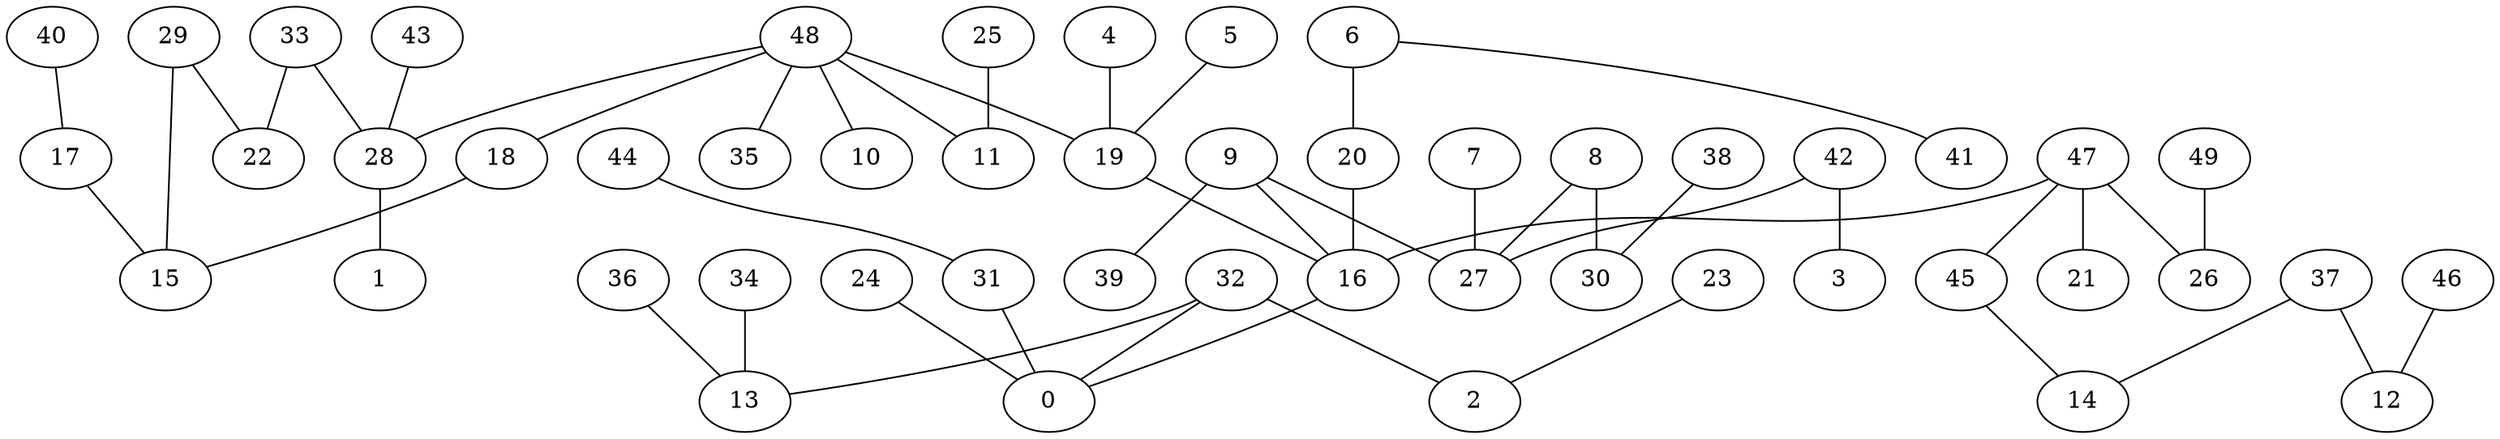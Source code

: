 digraph GG_graph {

subgraph G_graph {
edge [color = black]
"29" -> "15" [dir = none]
"46" -> "12" [dir = none]
"5" -> "19" [dir = none]
"33" -> "22" [dir = none]
"33" -> "28" [dir = none]
"4" -> "19" [dir = none]
"36" -> "13" [dir = none]
"38" -> "30" [dir = none]
"40" -> "17" [dir = none]
"17" -> "15" [dir = none]
"9" -> "39" [dir = none]
"9" -> "16" [dir = none]
"9" -> "27" [dir = none]
"7" -> "27" [dir = none]
"28" -> "1" [dir = none]
"25" -> "11" [dir = none]
"6" -> "41" [dir = none]
"6" -> "20" [dir = none]
"45" -> "14" [dir = none]
"32" -> "13" [dir = none]
"32" -> "2" [dir = none]
"32" -> "0" [dir = none]
"34" -> "13" [dir = none]
"37" -> "12" [dir = none]
"37" -> "14" [dir = none]
"19" -> "16" [dir = none]
"8" -> "30" [dir = none]
"8" -> "27" [dir = none]
"47" -> "21" [dir = none]
"47" -> "45" [dir = none]
"47" -> "26" [dir = none]
"47" -> "16" [dir = none]
"16" -> "0" [dir = none]
"49" -> "26" [dir = none]
"42" -> "3" [dir = none]
"42" -> "27" [dir = none]
"48" -> "11" [dir = none]
"48" -> "10" [dir = none]
"48" -> "18" [dir = none]
"48" -> "28" [dir = none]
"48" -> "35" [dir = none]
"48" -> "19" [dir = none]
"18" -> "15" [dir = none]
"20" -> "16" [dir = none]
"44" -> "31" [dir = none]
"31" -> "0" [dir = none]
"43" -> "28" [dir = none]
"24" -> "0" [dir = none]
"23" -> "2" [dir = none]
"29" -> "22" [dir = none]
}

}
